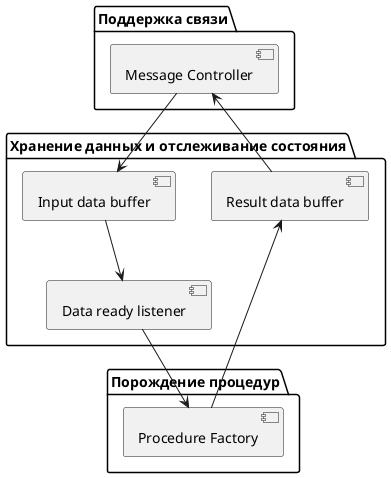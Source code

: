 @startuml


package "Поддержка связи" {
[Message Controller]
}


package "Хранение данных и отслеживание состояния" {
[Input data buffer]
[Result data buffer]
[Data ready listener]
}


package "Порождение процедур" {
[Procedure Factory]
}
[Procedure Factory]-->[Result data buffer]
[Input data buffer]-->[Data ready listener]
[Data ready listener]-->[Procedure Factory]
[Message Controller]-->[Input data buffer]
[Result data buffer]-->[Message Controller]


@enduml